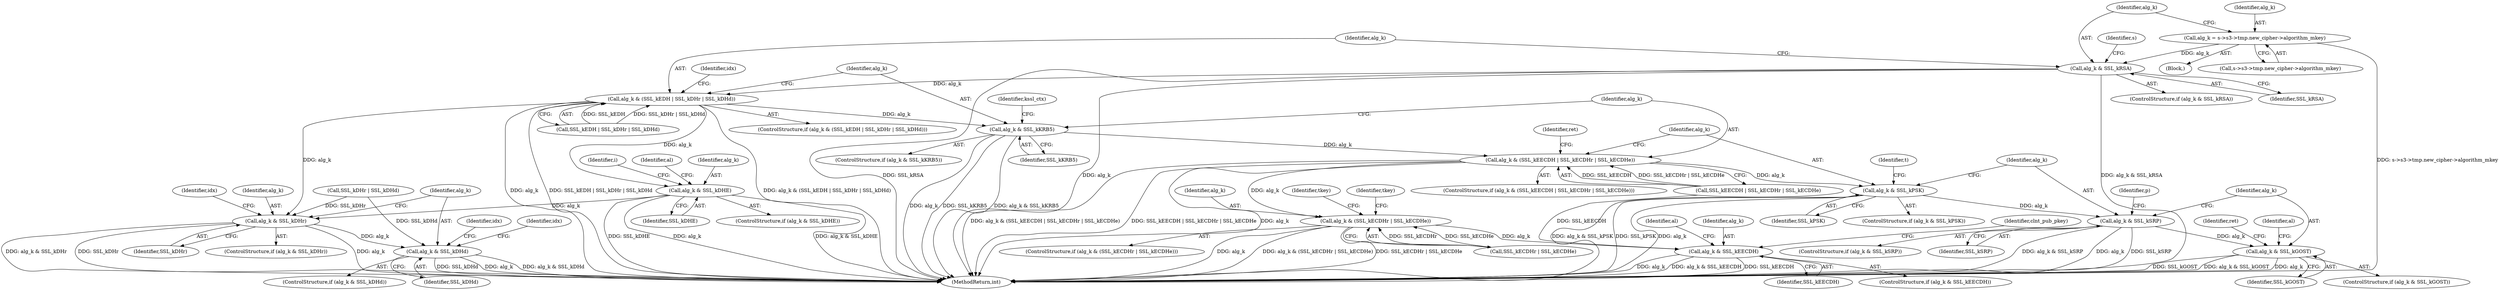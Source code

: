 digraph "0_openssl_3c66a669dfc7b3792f7af0758ea26fe8502ce70c@pointer" {
"1000208" [label="(Call,alg_k = s->s3->tmp.new_cipher->algorithm_mkey)"];
"1000220" [label="(Call,alg_k & SSL_kRSA)"];
"1000510" [label="(Call,alg_k & (SSL_kEDH | SSL_kDHr | SSL_kDHd))"];
"1000538" [label="(Call,alg_k & SSL_kDHE)"];
"1000584" [label="(Call,alg_k & SSL_kDHr)"];
"1000592" [label="(Call,alg_k & SSL_kDHd)"];
"1000806" [label="(Call,alg_k & SSL_kKRB5)"];
"1001247" [label="(Call,alg_k & (SSL_kEECDH | SSL_kECDHr | SSL_kECDHe))"];
"1001278" [label="(Call,alg_k & (SSL_kECDHr | SSL_kECDHe))"];
"1001351" [label="(Call,alg_k & SSL_kEECDH)"];
"1001541" [label="(Call,alg_k & SSL_kPSK)"];
"1001797" [label="(Call,alg_k & SSL_kSRP)"];
"1001933" [label="(Call,alg_k & SSL_kGOST)"];
"1000550" [label="(Identifier,i)"];
"1000596" [label="(Identifier,idx)"];
"1000219" [label="(ControlStructure,if (alg_k & SSL_kRSA))"];
"1000591" [label="(ControlStructure,if (alg_k & SSL_kDHd))"];
"1001257" [label="(Identifier,ret)"];
"1001353" [label="(Identifier,SSL_kEECDH)"];
"1000808" [label="(Identifier,SSL_kKRB5)"];
"1000592" [label="(Call,alg_k & SSL_kDHd)"];
"1001939" [label="(Identifier,ret)"];
"1000586" [label="(Identifier,SSL_kDHr)"];
"1000585" [label="(Identifier,alg_k)"];
"1000593" [label="(Identifier,alg_k)"];
"1001279" [label="(Identifier,alg_k)"];
"1001277" [label="(ControlStructure,if (alg_k & (SSL_kECDHr | SSL_kECDHe)))"];
"1001932" [label="(ControlStructure,if (alg_k & SSL_kGOST))"];
"1000222" [label="(Identifier,SSL_kRSA)"];
"1001248" [label="(Identifier,alg_k)"];
"1001356" [label="(Identifier,al)"];
"1000233" [label="(Identifier,s)"];
"1001543" [label="(Identifier,SSL_kPSK)"];
"1001285" [label="(Identifier,tkey)"];
"1000588" [label="(Identifier,idx)"];
"1001302" [label="(Identifier,tkey)"];
"1001352" [label="(Identifier,alg_k)"];
"1001796" [label="(ControlStructure,if (alg_k & SSL_kSRP))"];
"1000520" [label="(Identifier,idx)"];
"1002163" [label="(MethodReturn,int)"];
"1000514" [label="(Call,SSL_kDHr | SSL_kDHd)"];
"1001350" [label="(ControlStructure,if (alg_k & SSL_kEECDH))"];
"1001540" [label="(ControlStructure,if (alg_k & SSL_kPSK))"];
"1001797" [label="(Call,alg_k & SSL_kSRP)"];
"1000509" [label="(ControlStructure,if (alg_k & (SSL_kEDH | SSL_kDHr | SSL_kDHd)))"];
"1000540" [label="(Identifier,SSL_kDHE)"];
"1000221" [label="(Identifier,alg_k)"];
"1000209" [label="(Identifier,alg_k)"];
"1000208" [label="(Call,alg_k = s->s3->tmp.new_cipher->algorithm_mkey)"];
"1000805" [label="(ControlStructure,if (alg_k & SSL_kKRB5))"];
"1000543" [label="(Identifier,al)"];
"1001547" [label="(Identifier,t)"];
"1001798" [label="(Identifier,alg_k)"];
"1000210" [label="(Call,s->s3->tmp.new_cipher->algorithm_mkey)"];
"1000816" [label="(Identifier,kssl_ctx)"];
"1000512" [label="(Call,SSL_kEDH | SSL_kDHr | SSL_kDHd)"];
"1000594" [label="(Identifier,SSL_kDHd)"];
"1001933" [label="(Call,alg_k & SSL_kGOST)"];
"1001366" [label="(Identifier,clnt_pub_pkey)"];
"1001246" [label="(ControlStructure,if (alg_k & (SSL_kEECDH | SSL_kECDHr | SSL_kECDHe)))"];
"1000584" [label="(Call,alg_k & SSL_kDHr)"];
"1000537" [label="(ControlStructure,if (alg_k & SSL_kDHE))"];
"1000511" [label="(Identifier,alg_k)"];
"1000510" [label="(Call,alg_k & (SSL_kEDH | SSL_kDHr | SSL_kDHd))"];
"1001351" [label="(Call,alg_k & SSL_kEECDH)"];
"1000538" [label="(Call,alg_k & SSL_kDHE)"];
"1000143" [label="(Block,)"];
"1001935" [label="(Identifier,SSL_kGOST)"];
"1002129" [label="(Identifier,al)"];
"1000539" [label="(Identifier,alg_k)"];
"1001803" [label="(Identifier,p)"];
"1001249" [label="(Call,SSL_kEECDH | SSL_kECDHr | SSL_kECDHe)"];
"1001278" [label="(Call,alg_k & (SSL_kECDHr | SSL_kECDHe))"];
"1000220" [label="(Call,alg_k & SSL_kRSA)"];
"1000600" [label="(Identifier,idx)"];
"1001280" [label="(Call,SSL_kECDHr | SSL_kECDHe)"];
"1001799" [label="(Identifier,SSL_kSRP)"];
"1000807" [label="(Identifier,alg_k)"];
"1001541" [label="(Call,alg_k & SSL_kPSK)"];
"1001542" [label="(Identifier,alg_k)"];
"1000806" [label="(Call,alg_k & SSL_kKRB5)"];
"1001934" [label="(Identifier,alg_k)"];
"1000583" [label="(ControlStructure,if (alg_k & SSL_kDHr))"];
"1001247" [label="(Call,alg_k & (SSL_kEECDH | SSL_kECDHr | SSL_kECDHe))"];
"1000208" -> "1000143"  [label="AST: "];
"1000208" -> "1000210"  [label="CFG: "];
"1000209" -> "1000208"  [label="AST: "];
"1000210" -> "1000208"  [label="AST: "];
"1000221" -> "1000208"  [label="CFG: "];
"1000208" -> "1002163"  [label="DDG: s->s3->tmp.new_cipher->algorithm_mkey"];
"1000208" -> "1000220"  [label="DDG: alg_k"];
"1000220" -> "1000219"  [label="AST: "];
"1000220" -> "1000222"  [label="CFG: "];
"1000221" -> "1000220"  [label="AST: "];
"1000222" -> "1000220"  [label="AST: "];
"1000233" -> "1000220"  [label="CFG: "];
"1000511" -> "1000220"  [label="CFG: "];
"1000220" -> "1002163"  [label="DDG: alg_k"];
"1000220" -> "1002163"  [label="DDG: SSL_kRSA"];
"1000220" -> "1002163"  [label="DDG: alg_k & SSL_kRSA"];
"1000220" -> "1000510"  [label="DDG: alg_k"];
"1000510" -> "1000509"  [label="AST: "];
"1000510" -> "1000512"  [label="CFG: "];
"1000511" -> "1000510"  [label="AST: "];
"1000512" -> "1000510"  [label="AST: "];
"1000520" -> "1000510"  [label="CFG: "];
"1000807" -> "1000510"  [label="CFG: "];
"1000510" -> "1002163"  [label="DDG: alg_k"];
"1000510" -> "1002163"  [label="DDG: SSL_kEDH | SSL_kDHr | SSL_kDHd"];
"1000510" -> "1002163"  [label="DDG: alg_k & (SSL_kEDH | SSL_kDHr | SSL_kDHd)"];
"1000512" -> "1000510"  [label="DDG: SSL_kEDH"];
"1000512" -> "1000510"  [label="DDG: SSL_kDHr | SSL_kDHd"];
"1000510" -> "1000538"  [label="DDG: alg_k"];
"1000510" -> "1000584"  [label="DDG: alg_k"];
"1000510" -> "1000806"  [label="DDG: alg_k"];
"1000538" -> "1000537"  [label="AST: "];
"1000538" -> "1000540"  [label="CFG: "];
"1000539" -> "1000538"  [label="AST: "];
"1000540" -> "1000538"  [label="AST: "];
"1000543" -> "1000538"  [label="CFG: "];
"1000550" -> "1000538"  [label="CFG: "];
"1000538" -> "1002163"  [label="DDG: SSL_kDHE"];
"1000538" -> "1002163"  [label="DDG: alg_k"];
"1000538" -> "1002163"  [label="DDG: alg_k & SSL_kDHE"];
"1000538" -> "1000584"  [label="DDG: alg_k"];
"1000584" -> "1000583"  [label="AST: "];
"1000584" -> "1000586"  [label="CFG: "];
"1000585" -> "1000584"  [label="AST: "];
"1000586" -> "1000584"  [label="AST: "];
"1000588" -> "1000584"  [label="CFG: "];
"1000593" -> "1000584"  [label="CFG: "];
"1000584" -> "1002163"  [label="DDG: alg_k & SSL_kDHr"];
"1000584" -> "1002163"  [label="DDG: SSL_kDHr"];
"1000584" -> "1002163"  [label="DDG: alg_k"];
"1000514" -> "1000584"  [label="DDG: SSL_kDHr"];
"1000584" -> "1000592"  [label="DDG: alg_k"];
"1000592" -> "1000591"  [label="AST: "];
"1000592" -> "1000594"  [label="CFG: "];
"1000593" -> "1000592"  [label="AST: "];
"1000594" -> "1000592"  [label="AST: "];
"1000596" -> "1000592"  [label="CFG: "];
"1000600" -> "1000592"  [label="CFG: "];
"1000592" -> "1002163"  [label="DDG: alg_k & SSL_kDHd"];
"1000592" -> "1002163"  [label="DDG: SSL_kDHd"];
"1000592" -> "1002163"  [label="DDG: alg_k"];
"1000514" -> "1000592"  [label="DDG: SSL_kDHd"];
"1000806" -> "1000805"  [label="AST: "];
"1000806" -> "1000808"  [label="CFG: "];
"1000807" -> "1000806"  [label="AST: "];
"1000808" -> "1000806"  [label="AST: "];
"1000816" -> "1000806"  [label="CFG: "];
"1001248" -> "1000806"  [label="CFG: "];
"1000806" -> "1002163"  [label="DDG: alg_k"];
"1000806" -> "1002163"  [label="DDG: SSL_kKRB5"];
"1000806" -> "1002163"  [label="DDG: alg_k & SSL_kKRB5"];
"1000806" -> "1001247"  [label="DDG: alg_k"];
"1001247" -> "1001246"  [label="AST: "];
"1001247" -> "1001249"  [label="CFG: "];
"1001248" -> "1001247"  [label="AST: "];
"1001249" -> "1001247"  [label="AST: "];
"1001257" -> "1001247"  [label="CFG: "];
"1001542" -> "1001247"  [label="CFG: "];
"1001247" -> "1002163"  [label="DDG: alg_k & (SSL_kEECDH | SSL_kECDHr | SSL_kECDHe)"];
"1001247" -> "1002163"  [label="DDG: SSL_kEECDH | SSL_kECDHr | SSL_kECDHe"];
"1001247" -> "1002163"  [label="DDG: alg_k"];
"1001249" -> "1001247"  [label="DDG: SSL_kEECDH"];
"1001249" -> "1001247"  [label="DDG: SSL_kECDHr | SSL_kECDHe"];
"1001247" -> "1001278"  [label="DDG: alg_k"];
"1001247" -> "1001541"  [label="DDG: alg_k"];
"1001278" -> "1001277"  [label="AST: "];
"1001278" -> "1001280"  [label="CFG: "];
"1001279" -> "1001278"  [label="AST: "];
"1001280" -> "1001278"  [label="AST: "];
"1001285" -> "1001278"  [label="CFG: "];
"1001302" -> "1001278"  [label="CFG: "];
"1001278" -> "1002163"  [label="DDG: alg_k & (SSL_kECDHr | SSL_kECDHe)"];
"1001278" -> "1002163"  [label="DDG: SSL_kECDHr | SSL_kECDHe"];
"1001278" -> "1002163"  [label="DDG: alg_k"];
"1001280" -> "1001278"  [label="DDG: SSL_kECDHr"];
"1001280" -> "1001278"  [label="DDG: SSL_kECDHe"];
"1001278" -> "1001351"  [label="DDG: alg_k"];
"1001351" -> "1001350"  [label="AST: "];
"1001351" -> "1001353"  [label="CFG: "];
"1001352" -> "1001351"  [label="AST: "];
"1001353" -> "1001351"  [label="AST: "];
"1001356" -> "1001351"  [label="CFG: "];
"1001366" -> "1001351"  [label="CFG: "];
"1001351" -> "1002163"  [label="DDG: SSL_kEECDH"];
"1001351" -> "1002163"  [label="DDG: alg_k"];
"1001351" -> "1002163"  [label="DDG: alg_k & SSL_kEECDH"];
"1001249" -> "1001351"  [label="DDG: SSL_kEECDH"];
"1001541" -> "1001540"  [label="AST: "];
"1001541" -> "1001543"  [label="CFG: "];
"1001542" -> "1001541"  [label="AST: "];
"1001543" -> "1001541"  [label="AST: "];
"1001547" -> "1001541"  [label="CFG: "];
"1001798" -> "1001541"  [label="CFG: "];
"1001541" -> "1002163"  [label="DDG: SSL_kPSK"];
"1001541" -> "1002163"  [label="DDG: alg_k"];
"1001541" -> "1002163"  [label="DDG: alg_k & SSL_kPSK"];
"1001541" -> "1001797"  [label="DDG: alg_k"];
"1001797" -> "1001796"  [label="AST: "];
"1001797" -> "1001799"  [label="CFG: "];
"1001798" -> "1001797"  [label="AST: "];
"1001799" -> "1001797"  [label="AST: "];
"1001803" -> "1001797"  [label="CFG: "];
"1001934" -> "1001797"  [label="CFG: "];
"1001797" -> "1002163"  [label="DDG: alg_k & SSL_kSRP"];
"1001797" -> "1002163"  [label="DDG: alg_k"];
"1001797" -> "1002163"  [label="DDG: SSL_kSRP"];
"1001797" -> "1001933"  [label="DDG: alg_k"];
"1001933" -> "1001932"  [label="AST: "];
"1001933" -> "1001935"  [label="CFG: "];
"1001934" -> "1001933"  [label="AST: "];
"1001935" -> "1001933"  [label="AST: "];
"1001939" -> "1001933"  [label="CFG: "];
"1002129" -> "1001933"  [label="CFG: "];
"1001933" -> "1002163"  [label="DDG: alg_k"];
"1001933" -> "1002163"  [label="DDG: SSL_kGOST"];
"1001933" -> "1002163"  [label="DDG: alg_k & SSL_kGOST"];
}
